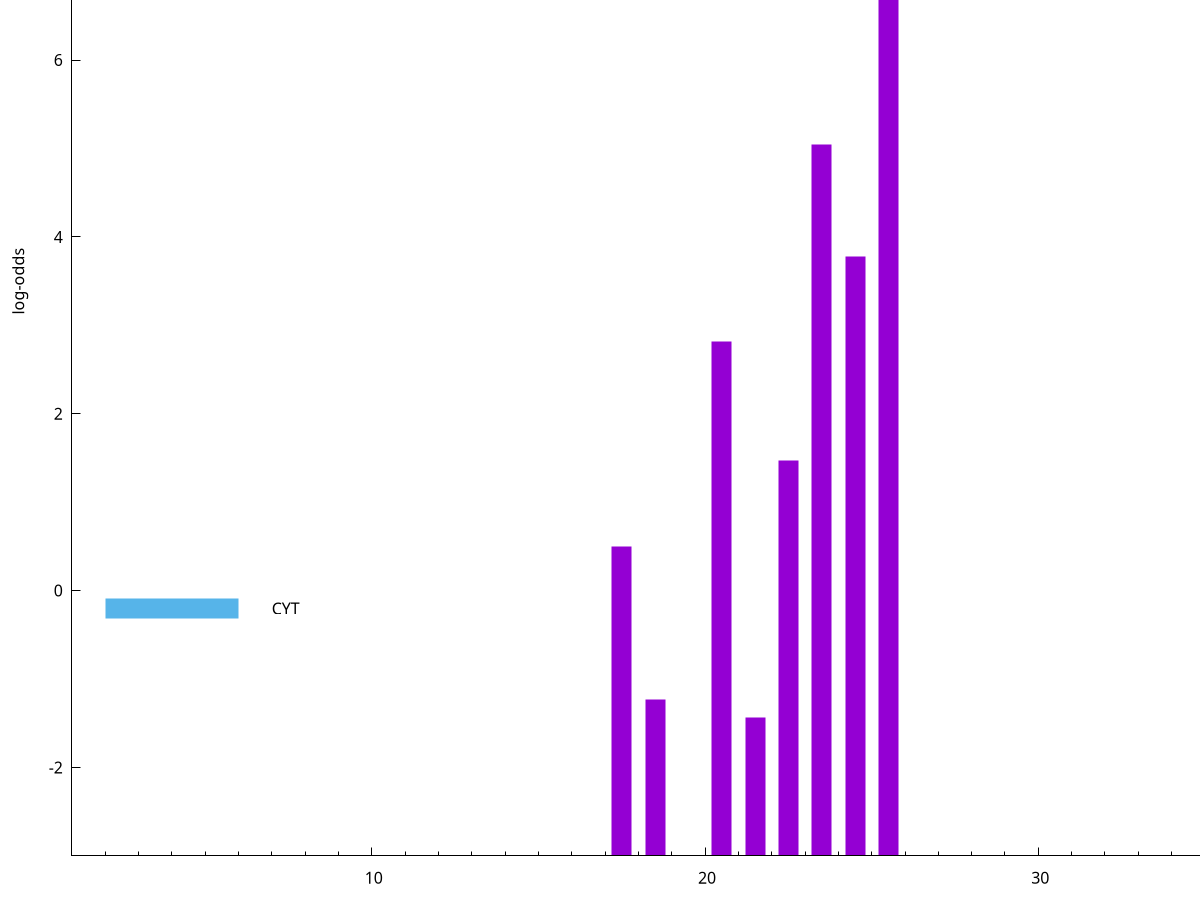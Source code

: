 set title "LipoP predictions for SRR5666568.gff"
set size 2., 1.4
set xrange [1:70] 
set mxtics 10
set yrange [-3:10]
set y2range [0:13]
set ylabel "log-odds"
set term postscript eps color solid "Helvetica" 30
set output "SRR5666568.gff495.eps"
set arrow from 2,7.68071 to 6,7.68071 nohead lt 1 lw 20
set label "SpI" at 7,7.68071
set arrow from 2,-0.200913 to 6,-0.200913 nohead lt 3 lw 20
set label "CYT" at 7,-0.200913
set arrow from 2,7.68071 to 6,7.68071 nohead lt 1 lw 20
set label "SpI" at 7,7.68071
# NOTE: The scores below are the log-odds scores with the threshold
# NOTE: subtracted (a hack to make gnuplot make the histogram all
# NOTE: look nice).
plot "-" axes x1y2 title "" with impulses lt 1 lw 20
25.500000 10.190740
23.500000 8.044120
24.500000 6.781370
20.500000 5.820060
22.500000 4.476100
17.500000 3.493889
18.500000 1.768160
21.500000 1.561950
e
exit
